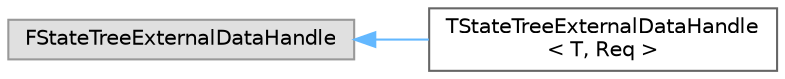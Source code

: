 digraph "Graphical Class Hierarchy"
{
 // INTERACTIVE_SVG=YES
 // LATEX_PDF_SIZE
  bgcolor="transparent";
  edge [fontname=Helvetica,fontsize=10,labelfontname=Helvetica,labelfontsize=10];
  node [fontname=Helvetica,fontsize=10,shape=box,height=0.2,width=0.4];
  rankdir="LR";
  Node0 [id="Node000000",label="FStateTreeExternalDataHandle",height=0.2,width=0.4,color="grey60", fillcolor="#E0E0E0", style="filled",tooltip=" "];
  Node0 -> Node1 [id="edge5143_Node000000_Node000001",dir="back",color="steelblue1",style="solid",tooltip=" "];
  Node1 [id="Node000001",label="TStateTreeExternalDataHandle\l\< T, Req \>",height=0.2,width=0.4,color="grey40", fillcolor="white", style="filled",URL="$de/d45/structTStateTreeExternalDataHandle.html",tooltip="Handle to access an external struct or object."];
}
